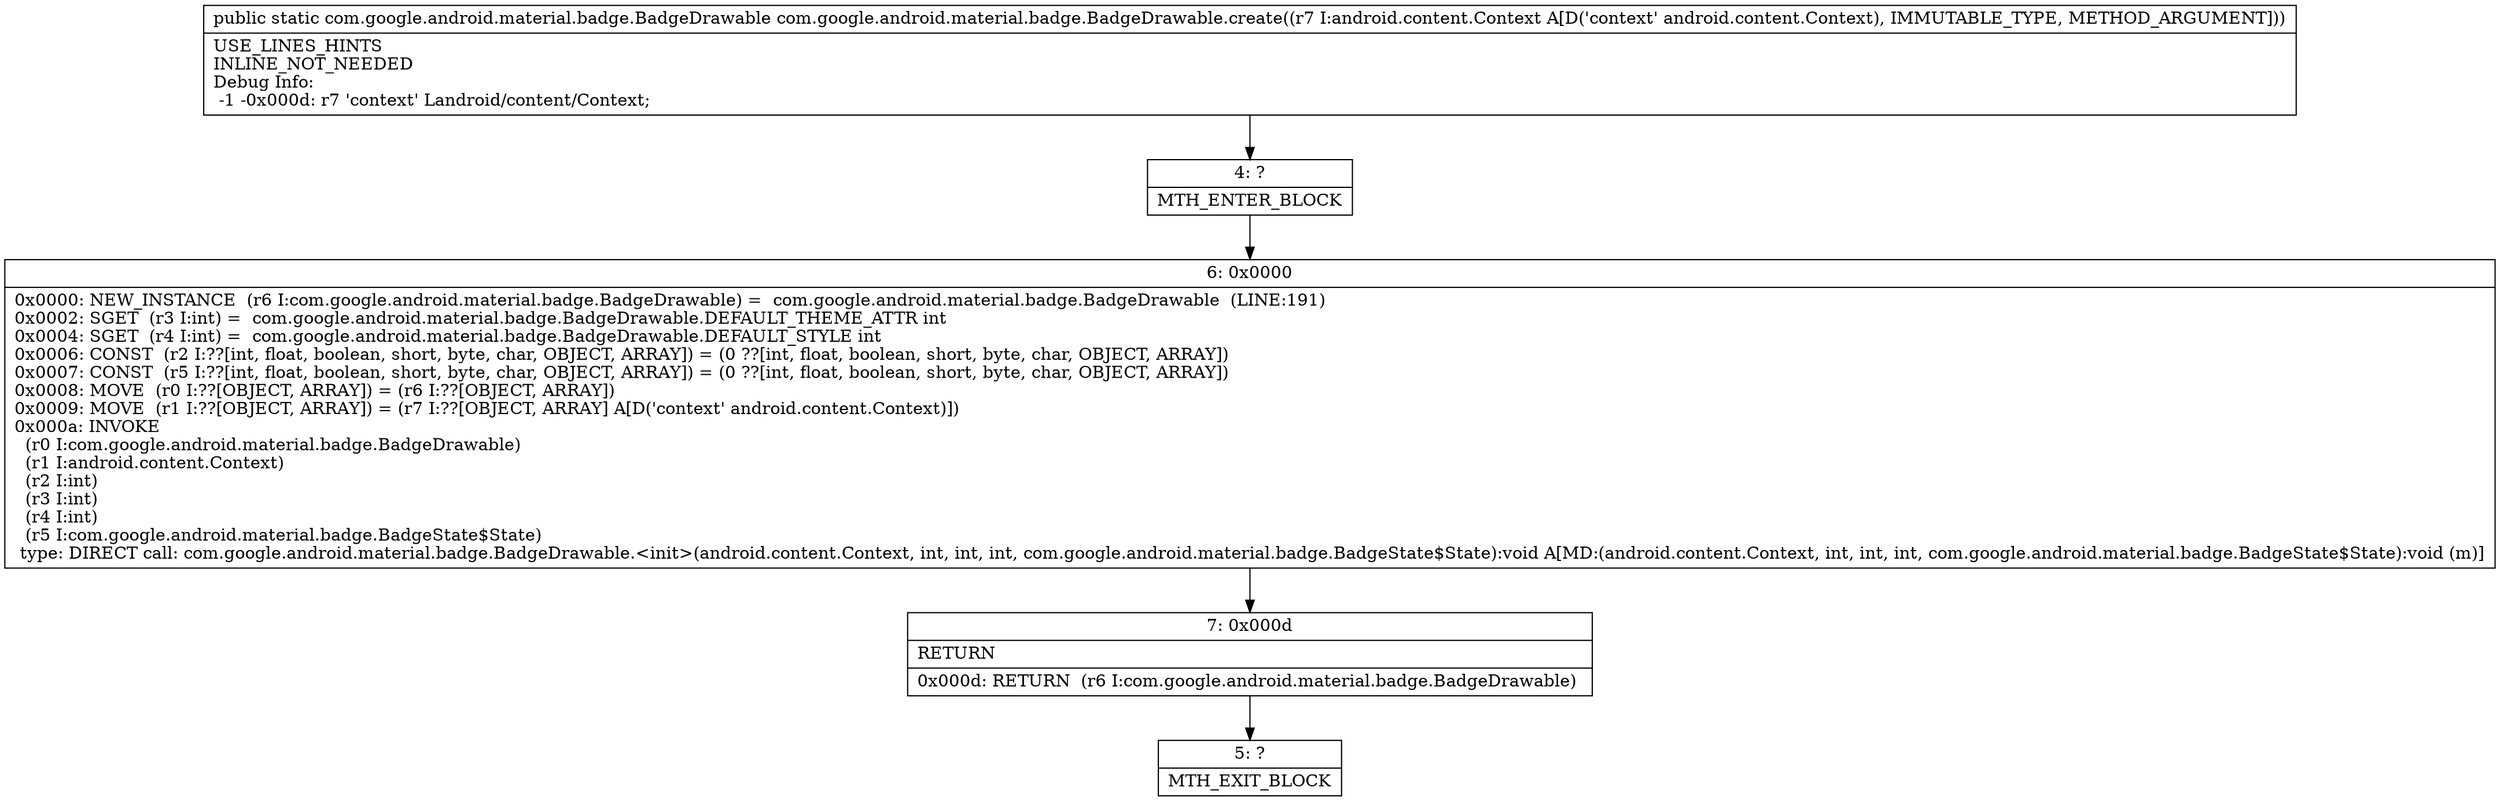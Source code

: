 digraph "CFG forcom.google.android.material.badge.BadgeDrawable.create(Landroid\/content\/Context;)Lcom\/google\/android\/material\/badge\/BadgeDrawable;" {
Node_4 [shape=record,label="{4\:\ ?|MTH_ENTER_BLOCK\l}"];
Node_6 [shape=record,label="{6\:\ 0x0000|0x0000: NEW_INSTANCE  (r6 I:com.google.android.material.badge.BadgeDrawable) =  com.google.android.material.badge.BadgeDrawable  (LINE:191)\l0x0002: SGET  (r3 I:int) =  com.google.android.material.badge.BadgeDrawable.DEFAULT_THEME_ATTR int \l0x0004: SGET  (r4 I:int) =  com.google.android.material.badge.BadgeDrawable.DEFAULT_STYLE int \l0x0006: CONST  (r2 I:??[int, float, boolean, short, byte, char, OBJECT, ARRAY]) = (0 ??[int, float, boolean, short, byte, char, OBJECT, ARRAY]) \l0x0007: CONST  (r5 I:??[int, float, boolean, short, byte, char, OBJECT, ARRAY]) = (0 ??[int, float, boolean, short, byte, char, OBJECT, ARRAY]) \l0x0008: MOVE  (r0 I:??[OBJECT, ARRAY]) = (r6 I:??[OBJECT, ARRAY]) \l0x0009: MOVE  (r1 I:??[OBJECT, ARRAY]) = (r7 I:??[OBJECT, ARRAY] A[D('context' android.content.Context)]) \l0x000a: INVOKE  \l  (r0 I:com.google.android.material.badge.BadgeDrawable)\l  (r1 I:android.content.Context)\l  (r2 I:int)\l  (r3 I:int)\l  (r4 I:int)\l  (r5 I:com.google.android.material.badge.BadgeState$State)\l type: DIRECT call: com.google.android.material.badge.BadgeDrawable.\<init\>(android.content.Context, int, int, int, com.google.android.material.badge.BadgeState$State):void A[MD:(android.content.Context, int, int, int, com.google.android.material.badge.BadgeState$State):void (m)]\l}"];
Node_7 [shape=record,label="{7\:\ 0x000d|RETURN\l|0x000d: RETURN  (r6 I:com.google.android.material.badge.BadgeDrawable) \l}"];
Node_5 [shape=record,label="{5\:\ ?|MTH_EXIT_BLOCK\l}"];
MethodNode[shape=record,label="{public static com.google.android.material.badge.BadgeDrawable com.google.android.material.badge.BadgeDrawable.create((r7 I:android.content.Context A[D('context' android.content.Context), IMMUTABLE_TYPE, METHOD_ARGUMENT]))  | USE_LINES_HINTS\lINLINE_NOT_NEEDED\lDebug Info:\l  \-1 \-0x000d: r7 'context' Landroid\/content\/Context;\l}"];
MethodNode -> Node_4;Node_4 -> Node_6;
Node_6 -> Node_7;
Node_7 -> Node_5;
}


